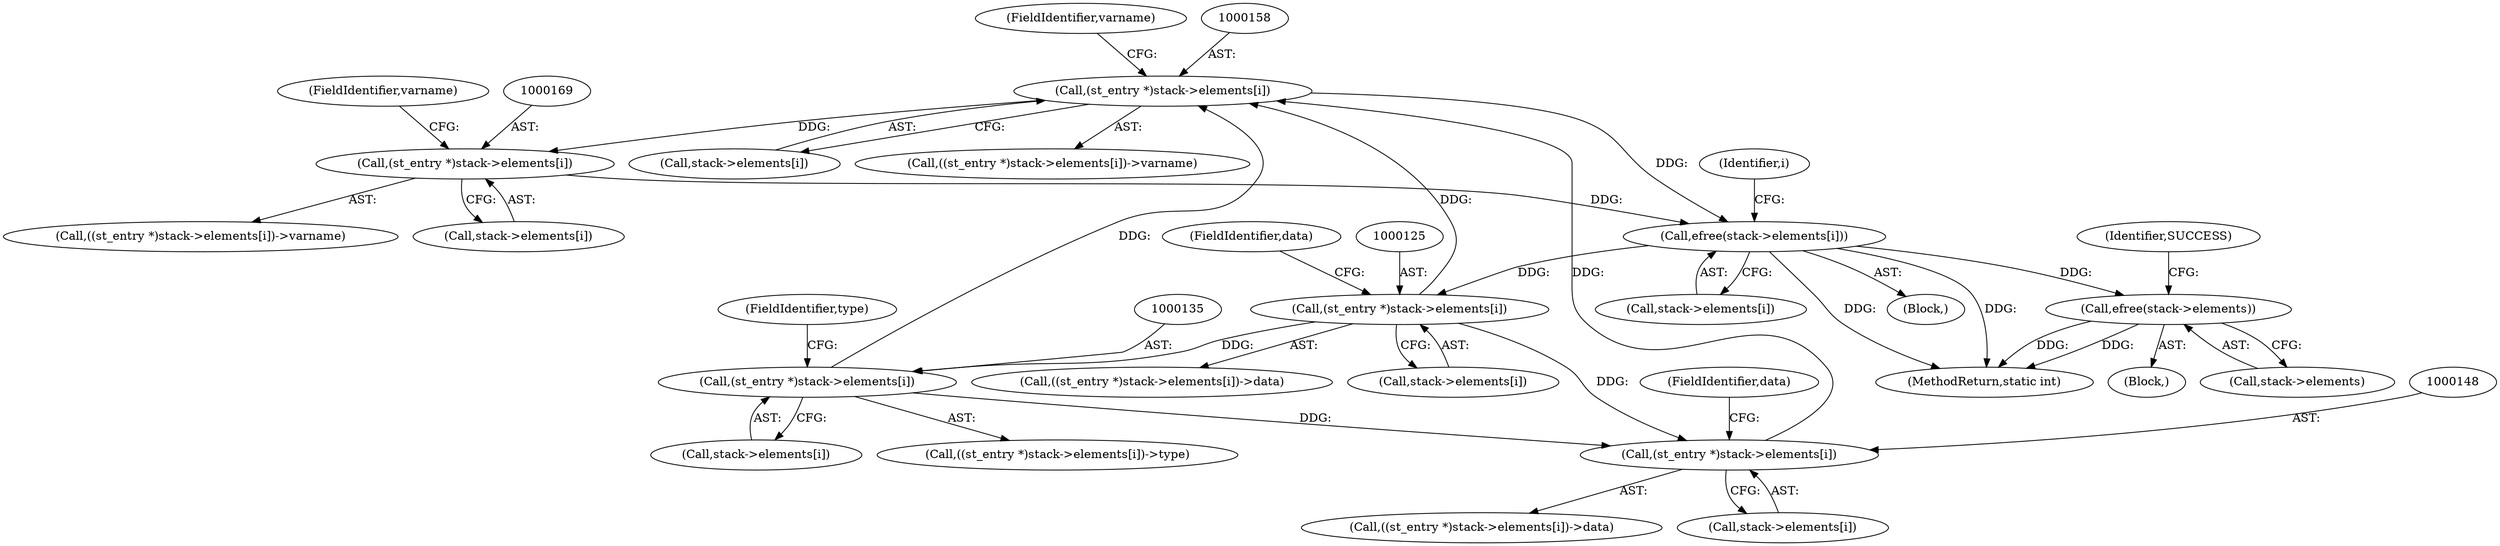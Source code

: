 digraph "0_php-src_b88393f08a558eec14964a55d3c680fe67407712?w=1@pointer" {
"1000157" [label="(Call,(st_entry *)stack->elements[i])"];
"1000124" [label="(Call,(st_entry *)stack->elements[i])"];
"1000176" [label="(Call,efree(stack->elements[i]))"];
"1000157" [label="(Call,(st_entry *)stack->elements[i])"];
"1000147" [label="(Call,(st_entry *)stack->elements[i])"];
"1000134" [label="(Call,(st_entry *)stack->elements[i])"];
"1000168" [label="(Call,(st_entry *)stack->elements[i])"];
"1000182" [label="(Call,efree(stack->elements))"];
"1000157" [label="(Call,(st_entry *)stack->elements[i])"];
"1000123" [label="(Call,((st_entry *)stack->elements[i])->data)"];
"1000188" [label="(MethodReturn,static int)"];
"1000170" [label="(Call,stack->elements[i])"];
"1000136" [label="(Call,stack->elements[i])"];
"1000187" [label="(Identifier,SUCCESS)"];
"1000183" [label="(Call,stack->elements)"];
"1000126" [label="(Call,stack->elements[i])"];
"1000159" [label="(Call,stack->elements[i])"];
"1000124" [label="(Call,(st_entry *)stack->elements[i])"];
"1000119" [label="(Identifier,i)"];
"1000133" [label="(Call,((st_entry *)stack->elements[i])->type)"];
"1000134" [label="(Call,(st_entry *)stack->elements[i])"];
"1000168" [label="(Call,(st_entry *)stack->elements[i])"];
"1000176" [label="(Call,efree(stack->elements[i]))"];
"1000108" [label="(Block,)"];
"1000146" [label="(Call,((st_entry *)stack->elements[i])->data)"];
"1000141" [label="(FieldIdentifier,type)"];
"1000120" [label="(Block,)"];
"1000164" [label="(FieldIdentifier,varname)"];
"1000182" [label="(Call,efree(stack->elements))"];
"1000156" [label="(Call,((st_entry *)stack->elements[i])->varname)"];
"1000167" [label="(Call,((st_entry *)stack->elements[i])->varname)"];
"1000147" [label="(Call,(st_entry *)stack->elements[i])"];
"1000177" [label="(Call,stack->elements[i])"];
"1000175" [label="(FieldIdentifier,varname)"];
"1000149" [label="(Call,stack->elements[i])"];
"1000154" [label="(FieldIdentifier,data)"];
"1000131" [label="(FieldIdentifier,data)"];
"1000157" -> "1000156"  [label="AST: "];
"1000157" -> "1000159"  [label="CFG: "];
"1000158" -> "1000157"  [label="AST: "];
"1000159" -> "1000157"  [label="AST: "];
"1000164" -> "1000157"  [label="CFG: "];
"1000124" -> "1000157"  [label="DDG: "];
"1000147" -> "1000157"  [label="DDG: "];
"1000134" -> "1000157"  [label="DDG: "];
"1000157" -> "1000168"  [label="DDG: "];
"1000157" -> "1000176"  [label="DDG: "];
"1000124" -> "1000123"  [label="AST: "];
"1000124" -> "1000126"  [label="CFG: "];
"1000125" -> "1000124"  [label="AST: "];
"1000126" -> "1000124"  [label="AST: "];
"1000131" -> "1000124"  [label="CFG: "];
"1000176" -> "1000124"  [label="DDG: "];
"1000124" -> "1000134"  [label="DDG: "];
"1000124" -> "1000147"  [label="DDG: "];
"1000176" -> "1000120"  [label="AST: "];
"1000176" -> "1000177"  [label="CFG: "];
"1000177" -> "1000176"  [label="AST: "];
"1000119" -> "1000176"  [label="CFG: "];
"1000176" -> "1000188"  [label="DDG: "];
"1000176" -> "1000188"  [label="DDG: "];
"1000168" -> "1000176"  [label="DDG: "];
"1000176" -> "1000182"  [label="DDG: "];
"1000147" -> "1000146"  [label="AST: "];
"1000147" -> "1000149"  [label="CFG: "];
"1000148" -> "1000147"  [label="AST: "];
"1000149" -> "1000147"  [label="AST: "];
"1000154" -> "1000147"  [label="CFG: "];
"1000134" -> "1000147"  [label="DDG: "];
"1000134" -> "1000133"  [label="AST: "];
"1000134" -> "1000136"  [label="CFG: "];
"1000135" -> "1000134"  [label="AST: "];
"1000136" -> "1000134"  [label="AST: "];
"1000141" -> "1000134"  [label="CFG: "];
"1000168" -> "1000167"  [label="AST: "];
"1000168" -> "1000170"  [label="CFG: "];
"1000169" -> "1000168"  [label="AST: "];
"1000170" -> "1000168"  [label="AST: "];
"1000175" -> "1000168"  [label="CFG: "];
"1000182" -> "1000108"  [label="AST: "];
"1000182" -> "1000183"  [label="CFG: "];
"1000183" -> "1000182"  [label="AST: "];
"1000187" -> "1000182"  [label="CFG: "];
"1000182" -> "1000188"  [label="DDG: "];
"1000182" -> "1000188"  [label="DDG: "];
}

